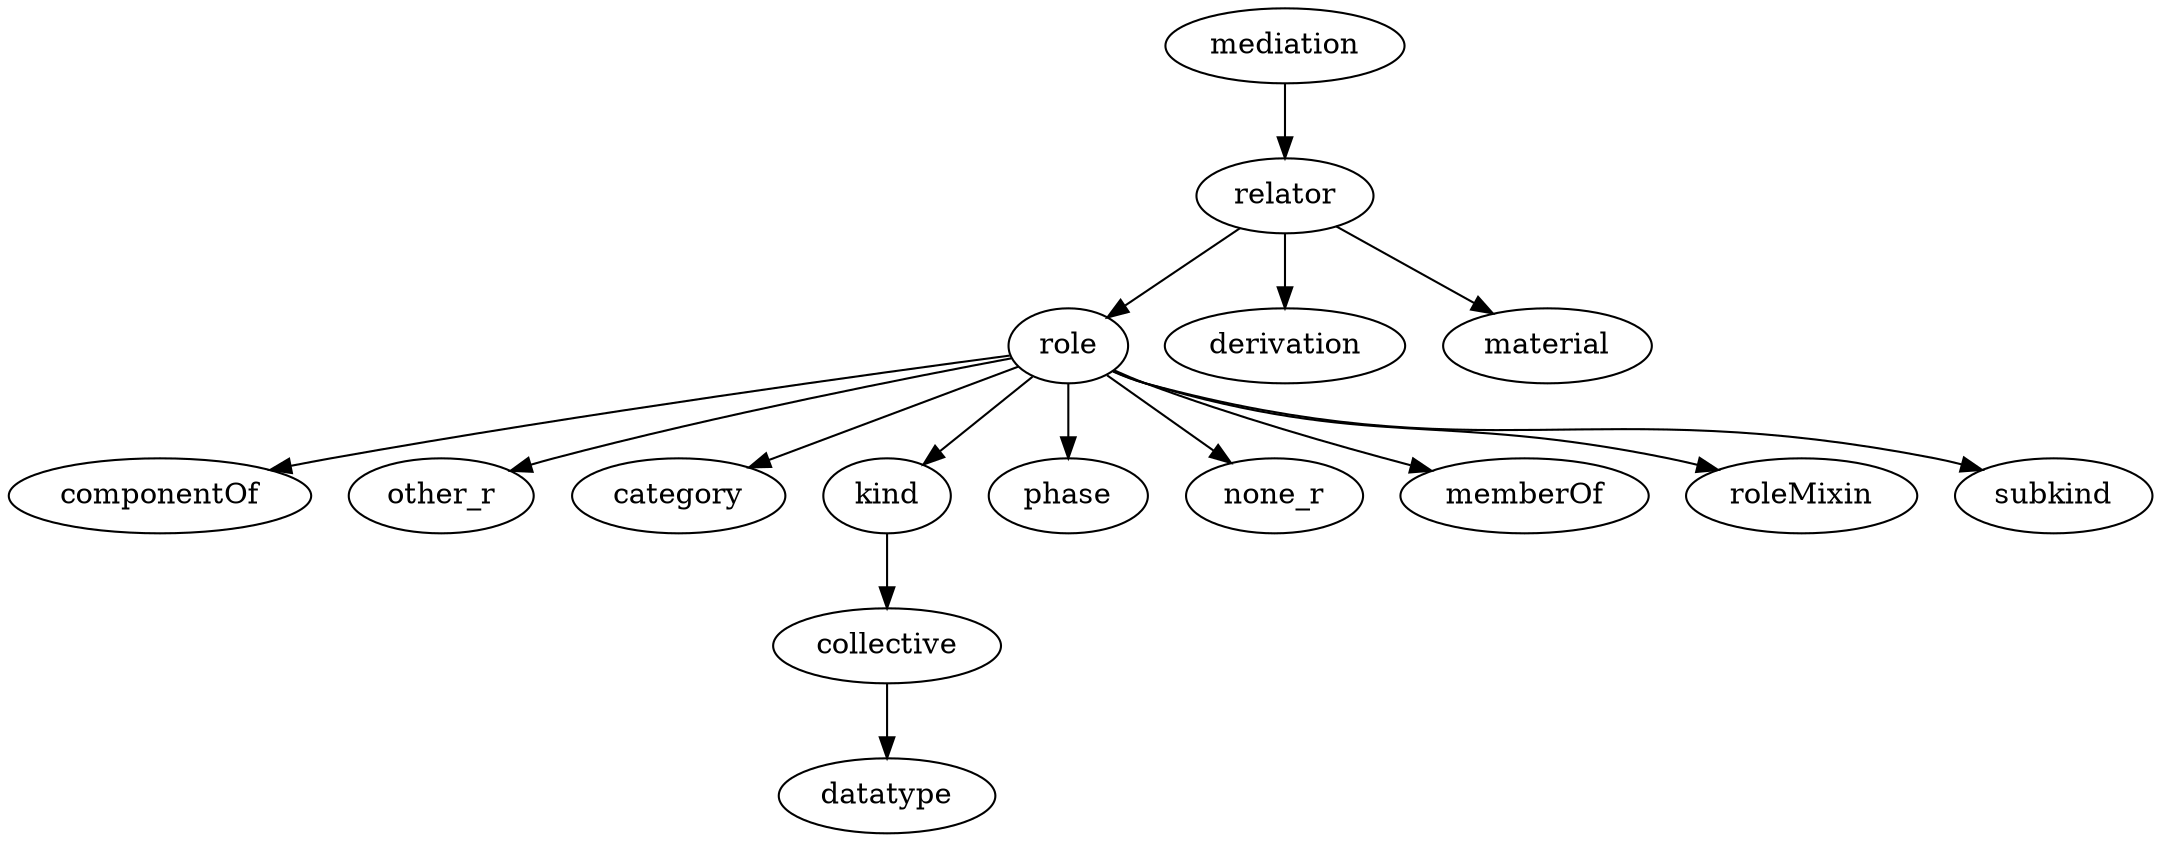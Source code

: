 strict digraph  {
mediation;
relator;
role;
derivation;
material;
componentOf;
other_r;
category;
kind;
phase;
none_r;
memberOf;
roleMixin;
subkind;
collective;
datatype;
mediation -> relator;
relator -> role;
relator -> derivation;
relator -> material;
role -> componentOf;
role -> other_r;
role -> category;
role -> kind;
role -> phase;
role -> none_r;
role -> memberOf;
role -> roleMixin;
role -> subkind;
kind -> collective;
collective -> datatype;
}
